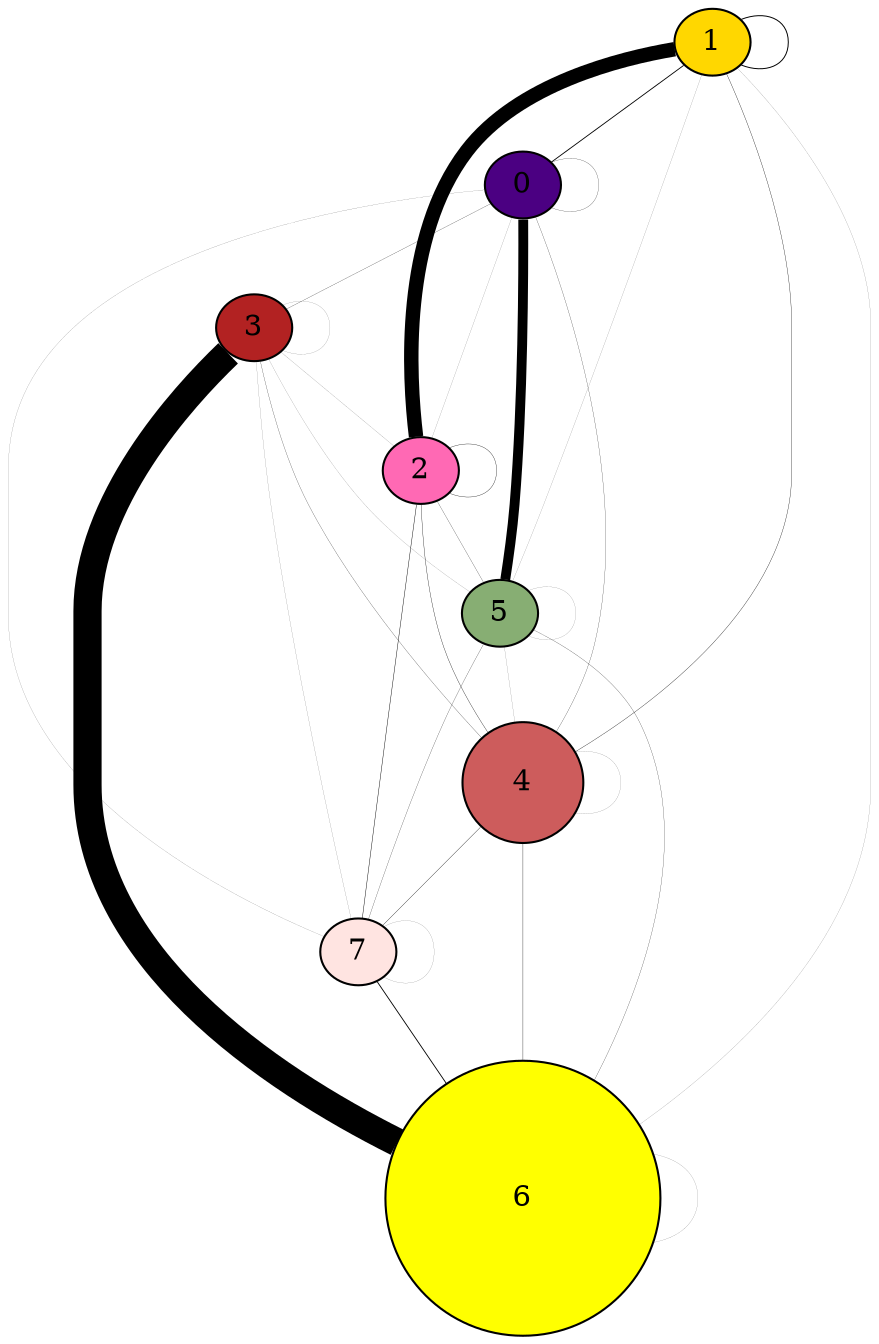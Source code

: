 graph  {
	0	 [fillcolor="#4B0082",
		height=0.00540562258233,
		style=filled,
		width=0.00540562258233];
	0 -- 0	 [penwidth=0.104965039109];
	2	 [fillcolor="#FF69B4",
		height=0.00270281129117,
		style=filled,
		width=0.00270281129117];
	0 -- 2	 [penwidth=0.0524825195545];
	3	 [fillcolor="#B22222",
		height=0.0108112451647,
		style=filled,
		width=0.0108112451647];
	0 -- 3	 [penwidth=0.104965039109];
	4	 [fillcolor="#CD5C5C",
		height=0.800032142185,
		style=filled,
		width=0.800032142185];
	0 -- 4	 [penwidth=0.104965039109];
	5	 [fillcolor="#87AE73",
		height=0.0405421693675,
		style=filled,
		width=0.0405421693675];
	0 -- 5	 [penwidth=4.72342675991];
	7	 [fillcolor="#FFE4E1",
		height=0.0081084338735,
		style=filled,
		width=0.0081084338735];
	0 -- 7	 [penwidth=0.0524825195545];
	1	 [fillcolor="#FFD700",
		height=0.00270281129117,
		style=filled,
		width=0.00270281129117];
	1 -- 0	 [penwidth=0.419860156436];
	1 -- 1	 [penwidth=0.472342675991];
	1 -- 2	 [penwidth=6.92769258119];
	1 -- 4	 [penwidth=0.157447558664];
	1 -- 5	 [penwidth=0.0524825195545];
	6	 [fillcolor="#FFFF00",
		height=1.83250605541,
		style=filled,
		width=1.83250605541];
	1 -- 6	 [penwidth=0.0524825195545];
	2 -- 2	 [penwidth=0.157447558664];
	2 -- 4	 [penwidth=0.157447558664];
	2 -- 5	 [penwidth=0.104965039109];
	2 -- 7	 [penwidth=0.209930078218];
	3 -- 2	 [penwidth=0.0524825195545];
	3 -- 3	 [penwidth=0.0524825195545];
	3 -- 4	 [penwidth=0.104965039109];
	3 -- 5	 [penwidth=0.0524825195545];
	3 -- 6	 [penwidth=13.5404900451];
	3 -- 7	 [penwidth=0.0524825195545];
	4 -- 4	 [penwidth=0.0524825195545];
	4 -- 6	 [penwidth=0.157447558664];
	4 -- 7	 [penwidth=0.157447558664];
	5 -- 4	 [penwidth=0.0524825195545];
	5 -- 5	 [penwidth=0.0524825195545];
	5 -- 6	 [penwidth=0.104965039109];
	5 -- 7	 [penwidth=0.104965039109];
	6 -- 6	 [penwidth=0.0524825195545];
	7 -- 6	 [penwidth=0.419860156436];
	7 -- 7	 [penwidth=0.0524825195545];
}
